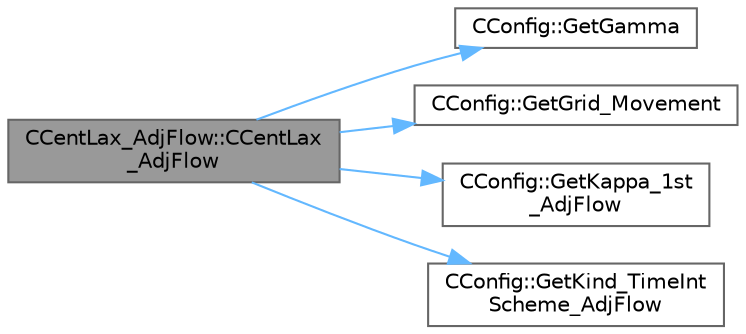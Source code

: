 digraph "CCentLax_AdjFlow::CCentLax_AdjFlow"
{
 // LATEX_PDF_SIZE
  bgcolor="transparent";
  edge [fontname=Helvetica,fontsize=10,labelfontname=Helvetica,labelfontsize=10];
  node [fontname=Helvetica,fontsize=10,shape=box,height=0.2,width=0.4];
  rankdir="LR";
  Node1 [id="Node000001",label="CCentLax_AdjFlow::CCentLax\l_AdjFlow",height=0.2,width=0.4,color="gray40", fillcolor="grey60", style="filled", fontcolor="black",tooltip="Constructor of the class."];
  Node1 -> Node2 [id="edge1_Node000001_Node000002",color="steelblue1",style="solid",tooltip=" "];
  Node2 [id="Node000002",label="CConfig::GetGamma",height=0.2,width=0.4,color="grey40", fillcolor="white", style="filled",URL="$classCConfig.html#a0b5df9254891b32a88e83880778f9261",tooltip="Get the value of the Gamma of fluid (ratio of specific heats)."];
  Node1 -> Node3 [id="edge2_Node000001_Node000003",color="steelblue1",style="solid",tooltip=" "];
  Node3 [id="Node000003",label="CConfig::GetGrid_Movement",height=0.2,width=0.4,color="grey40", fillcolor="white", style="filled",URL="$classCConfig.html#a9182d3dbb0b3bfa2ebb944f18795f5ca",tooltip="Get information about the grid movement."];
  Node1 -> Node4 [id="edge3_Node000001_Node000004",color="steelblue1",style="solid",tooltip=" "];
  Node4 [id="Node000004",label="CConfig::GetKappa_1st\l_AdjFlow",height=0.2,width=0.4,color="grey40", fillcolor="white", style="filled",URL="$classCConfig.html#ac6702661ef0458b14a2f4effd86ad5f0",tooltip="Value of the calibrated constant for the low order method (center scheme)."];
  Node1 -> Node5 [id="edge4_Node000001_Node000005",color="steelblue1",style="solid",tooltip=" "];
  Node5 [id="Node000005",label="CConfig::GetKind_TimeInt\lScheme_AdjFlow",height=0.2,width=0.4,color="grey40", fillcolor="white", style="filled",URL="$classCConfig.html#a4bf6e287aaf809340df1e40a76cf438b",tooltip="Get the kind of integration scheme (explicit or implicit) for the adjoint flow equations."];
}
